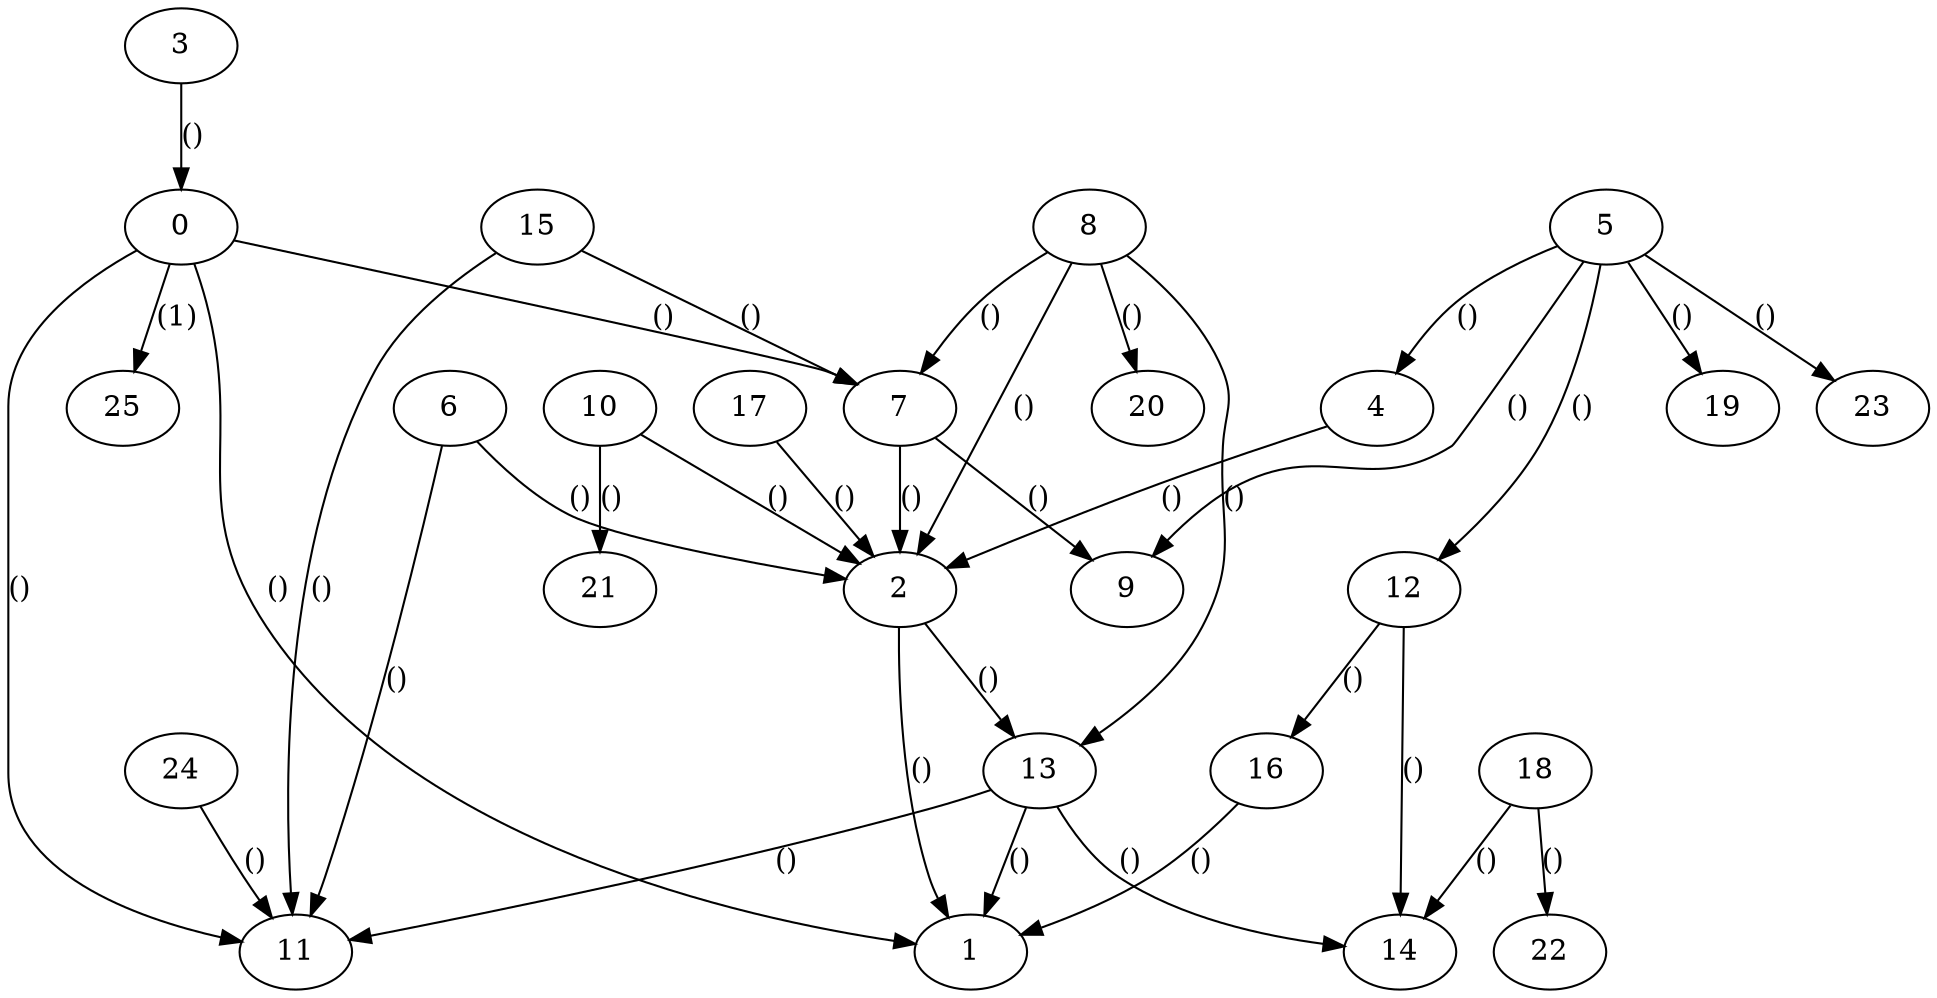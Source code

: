 digraph G {
u0[label="0"];
u1[label="1"];
u2[label="2"];
u3[label="3"];
u4[label="4"];
u5[label="5"];
u6[label="6"];
u7[label="7"];
u8[label="8"];
u9[label="9"];
u10[label="10"];
u11[label="11"];
u12[label="12"];
u13[label="13"];
u14[label="14"];
u15[label="15"];
u16[label="16"];
u17[label="17"];
u18[label="18"];
u19[label="19"];
u20[label="20"];
u21[label="21"];
u22[label="22"];
u23[label="23"];
u24[label="24"];
u25[label="25"];
u0 -> u25[label="(1)"];
u0 -> u11[label="()"];
u0 -> u7[label="()"];
u0 -> u1[label="()"];
u2 -> u13[label="()"];
u2 -> u1[label="()"];
u3 -> u0[label="()"];
u4 -> u2[label="()"];
u5 -> u12[label="()"];
u5 -> u23[label="()"];
u5 -> u19[label="()"];
u5 -> u9[label="()"];
u5 -> u4[label="()"];
u6 -> u2[label="()"];
u6 -> u11[label="()"];
u7 -> u9[label="()"];
u7 -> u2[label="()"];
u8 -> u13[label="()"];
u8 -> u20[label="()"];
u8 -> u7[label="()"];
u8 -> u2[label="()"];
u10 -> u21[label="()"];
u10 -> u2[label="()"];
u12 -> u16[label="()"];
u12 -> u14[label="()"];
u13 -> u1[label="()"];
u13 -> u11[label="()"];
u13 -> u14[label="()"];
u15 -> u7[label="()"];
u15 -> u11[label="()"];
u16 -> u1[label="()"];
u17 -> u2[label="()"];
u18 -> u22[label="()"];
u18 -> u14[label="()"];
u24 -> u11[label="()"];

}
